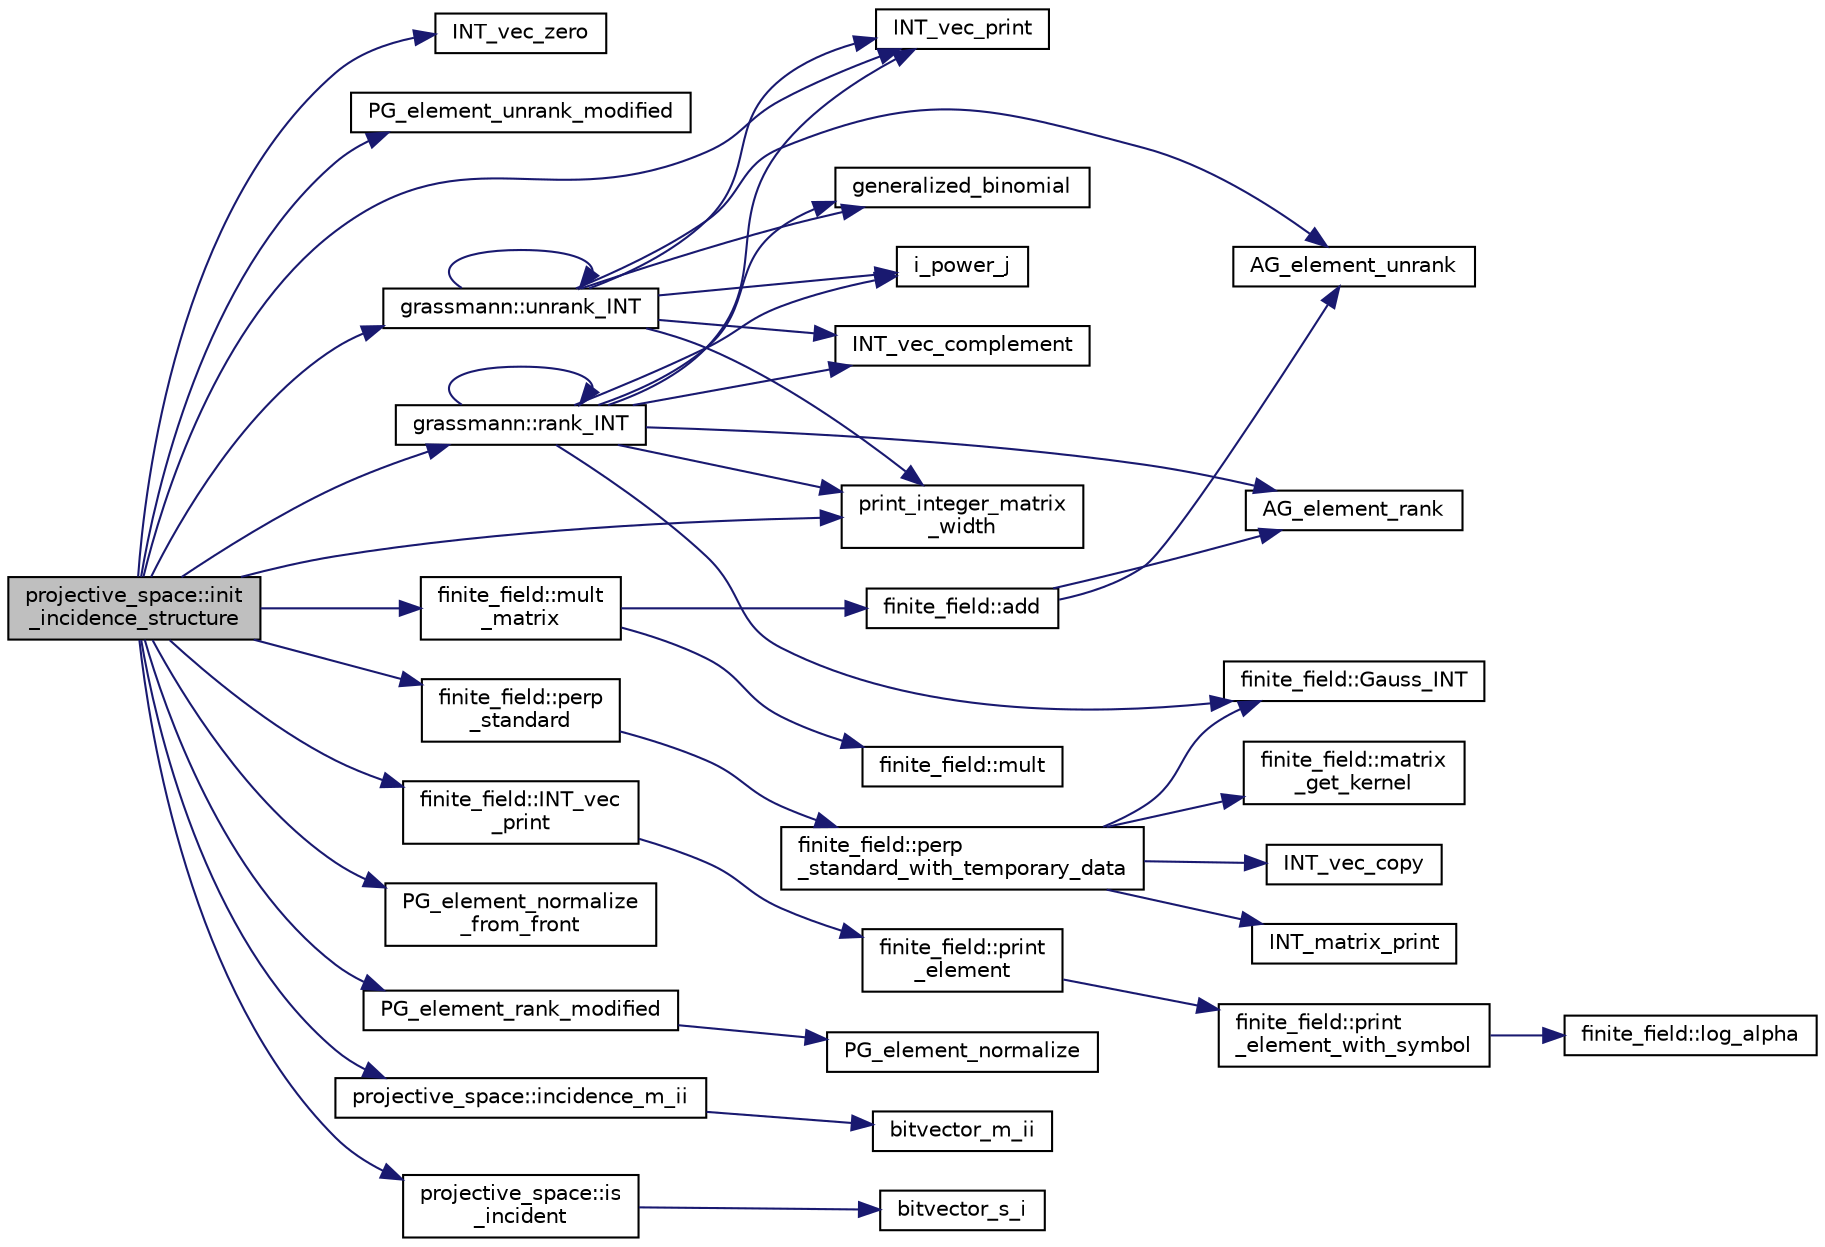 digraph "projective_space::init_incidence_structure"
{
  edge [fontname="Helvetica",fontsize="10",labelfontname="Helvetica",labelfontsize="10"];
  node [fontname="Helvetica",fontsize="10",shape=record];
  rankdir="LR";
  Node1746 [label="projective_space::init\l_incidence_structure",height=0.2,width=0.4,color="black", fillcolor="grey75", style="filled", fontcolor="black"];
  Node1746 -> Node1747 [color="midnightblue",fontsize="10",style="solid",fontname="Helvetica"];
  Node1747 [label="INT_vec_zero",height=0.2,width=0.4,color="black", fillcolor="white", style="filled",URL="$df/dbf/sajeeb_8_c.html#aa8c9c7977203577026080f546fe4980f"];
  Node1746 -> Node1748 [color="midnightblue",fontsize="10",style="solid",fontname="Helvetica"];
  Node1748 [label="PG_element_unrank_modified",height=0.2,width=0.4,color="black", fillcolor="white", style="filled",URL="$d4/d67/geometry_8h.html#a83ae9b605d496f6a90345303f6efae64"];
  Node1746 -> Node1749 [color="midnightblue",fontsize="10",style="solid",fontname="Helvetica"];
  Node1749 [label="INT_vec_print",height=0.2,width=0.4,color="black", fillcolor="white", style="filled",URL="$df/dbf/sajeeb_8_c.html#a79a5901af0b47dd0d694109543c027fe"];
  Node1746 -> Node1750 [color="midnightblue",fontsize="10",style="solid",fontname="Helvetica"];
  Node1750 [label="finite_field::INT_vec\l_print",height=0.2,width=0.4,color="black", fillcolor="white", style="filled",URL="$df/d5a/classfinite__field.html#a9c33a61dedc197e37b014b6f8dc07f06"];
  Node1750 -> Node1751 [color="midnightblue",fontsize="10",style="solid",fontname="Helvetica"];
  Node1751 [label="finite_field::print\l_element",height=0.2,width=0.4,color="black", fillcolor="white", style="filled",URL="$df/d5a/classfinite__field.html#ab7d1f59c043d7696b8b47c92d0fedad5"];
  Node1751 -> Node1752 [color="midnightblue",fontsize="10",style="solid",fontname="Helvetica"];
  Node1752 [label="finite_field::print\l_element_with_symbol",height=0.2,width=0.4,color="black", fillcolor="white", style="filled",URL="$df/d5a/classfinite__field.html#aa0180c961aa4a0a8934cb4dc82e38a4d"];
  Node1752 -> Node1753 [color="midnightblue",fontsize="10",style="solid",fontname="Helvetica"];
  Node1753 [label="finite_field::log_alpha",height=0.2,width=0.4,color="black", fillcolor="white", style="filled",URL="$df/d5a/classfinite__field.html#a446a83ae0d281ddf44215626f0097305"];
  Node1746 -> Node1754 [color="midnightblue",fontsize="10",style="solid",fontname="Helvetica"];
  Node1754 [label="PG_element_normalize\l_from_front",height=0.2,width=0.4,color="black", fillcolor="white", style="filled",URL="$d4/d67/geometry_8h.html#af675caf5f9975573455c8d93cb56bf95"];
  Node1746 -> Node1755 [color="midnightblue",fontsize="10",style="solid",fontname="Helvetica"];
  Node1755 [label="grassmann::unrank_INT",height=0.2,width=0.4,color="black", fillcolor="white", style="filled",URL="$df/d02/classgrassmann.html#a32079405b95a6da2ba1420567d762d64"];
  Node1755 -> Node1756 [color="midnightblue",fontsize="10",style="solid",fontname="Helvetica"];
  Node1756 [label="generalized_binomial",height=0.2,width=0.4,color="black", fillcolor="white", style="filled",URL="$d2/d7c/combinatorics_8_c.html#a24762dc22e45175d18ec1ec1d2556ae8"];
  Node1755 -> Node1757 [color="midnightblue",fontsize="10",style="solid",fontname="Helvetica"];
  Node1757 [label="i_power_j",height=0.2,width=0.4,color="black", fillcolor="white", style="filled",URL="$de/dc5/algebra__and__number__theory_8h.html#a39b321523e8957d701618bb5cac542b5"];
  Node1755 -> Node1758 [color="midnightblue",fontsize="10",style="solid",fontname="Helvetica"];
  Node1758 [label="AG_element_unrank",height=0.2,width=0.4,color="black", fillcolor="white", style="filled",URL="$d4/d67/geometry_8h.html#a4a33b86c87b2879b97cfa1327abe2885"];
  Node1755 -> Node1749 [color="midnightblue",fontsize="10",style="solid",fontname="Helvetica"];
  Node1755 -> Node1755 [color="midnightblue",fontsize="10",style="solid",fontname="Helvetica"];
  Node1755 -> Node1759 [color="midnightblue",fontsize="10",style="solid",fontname="Helvetica"];
  Node1759 [label="INT_vec_complement",height=0.2,width=0.4,color="black", fillcolor="white", style="filled",URL="$d5/db4/io__and__os_8h.html#a2a0a724647575fcd3090c763985eb81a"];
  Node1755 -> Node1760 [color="midnightblue",fontsize="10",style="solid",fontname="Helvetica"];
  Node1760 [label="print_integer_matrix\l_width",height=0.2,width=0.4,color="black", fillcolor="white", style="filled",URL="$d5/db4/io__and__os_8h.html#aa78f3e73fc2179251bd15adbcc31573f"];
  Node1746 -> Node1760 [color="midnightblue",fontsize="10",style="solid",fontname="Helvetica"];
  Node1746 -> Node1761 [color="midnightblue",fontsize="10",style="solid",fontname="Helvetica"];
  Node1761 [label="grassmann::rank_INT",height=0.2,width=0.4,color="black", fillcolor="white", style="filled",URL="$df/d02/classgrassmann.html#a1fa95ce7ecebd48b04c7a0dc75491184"];
  Node1761 -> Node1760 [color="midnightblue",fontsize="10",style="solid",fontname="Helvetica"];
  Node1761 -> Node1762 [color="midnightblue",fontsize="10",style="solid",fontname="Helvetica"];
  Node1762 [label="finite_field::Gauss_INT",height=0.2,width=0.4,color="black", fillcolor="white", style="filled",URL="$df/d5a/classfinite__field.html#adb676d2e80341b53751326e3a58beb11"];
  Node1761 -> Node1749 [color="midnightblue",fontsize="10",style="solid",fontname="Helvetica"];
  Node1761 -> Node1759 [color="midnightblue",fontsize="10",style="solid",fontname="Helvetica"];
  Node1761 -> Node1757 [color="midnightblue",fontsize="10",style="solid",fontname="Helvetica"];
  Node1761 -> Node1756 [color="midnightblue",fontsize="10",style="solid",fontname="Helvetica"];
  Node1761 -> Node1761 [color="midnightblue",fontsize="10",style="solid",fontname="Helvetica"];
  Node1761 -> Node1763 [color="midnightblue",fontsize="10",style="solid",fontname="Helvetica"];
  Node1763 [label="AG_element_rank",height=0.2,width=0.4,color="black", fillcolor="white", style="filled",URL="$d4/d67/geometry_8h.html#ab2ac908d07dd8038fd996e26bdc75c17"];
  Node1746 -> Node1764 [color="midnightblue",fontsize="10",style="solid",fontname="Helvetica"];
  Node1764 [label="finite_field::mult\l_matrix",height=0.2,width=0.4,color="black", fillcolor="white", style="filled",URL="$df/d5a/classfinite__field.html#a48517f15dfd7b21c37e0975855f1ada2"];
  Node1764 -> Node1765 [color="midnightblue",fontsize="10",style="solid",fontname="Helvetica"];
  Node1765 [label="finite_field::add",height=0.2,width=0.4,color="black", fillcolor="white", style="filled",URL="$df/d5a/classfinite__field.html#a8f12328a27500f3c7be0c849ebbc9d14"];
  Node1765 -> Node1758 [color="midnightblue",fontsize="10",style="solid",fontname="Helvetica"];
  Node1765 -> Node1763 [color="midnightblue",fontsize="10",style="solid",fontname="Helvetica"];
  Node1764 -> Node1766 [color="midnightblue",fontsize="10",style="solid",fontname="Helvetica"];
  Node1766 [label="finite_field::mult",height=0.2,width=0.4,color="black", fillcolor="white", style="filled",URL="$df/d5a/classfinite__field.html#a24fb5917aa6d4d656fd855b7f44a13b0"];
  Node1746 -> Node1767 [color="midnightblue",fontsize="10",style="solid",fontname="Helvetica"];
  Node1767 [label="PG_element_rank_modified",height=0.2,width=0.4,color="black", fillcolor="white", style="filled",URL="$d4/d67/geometry_8h.html#a9cd1a8bf5b88a038e33862f6c2c3dd36"];
  Node1767 -> Node1768 [color="midnightblue",fontsize="10",style="solid",fontname="Helvetica"];
  Node1768 [label="PG_element_normalize",height=0.2,width=0.4,color="black", fillcolor="white", style="filled",URL="$df/de4/projective_8_c.html#a5a4c3c1158bad6bab0d786c616bd0996"];
  Node1746 -> Node1769 [color="midnightblue",fontsize="10",style="solid",fontname="Helvetica"];
  Node1769 [label="projective_space::incidence_m_ii",height=0.2,width=0.4,color="black", fillcolor="white", style="filled",URL="$d2/d17/classprojective__space.html#adafef534cb822f51289101e7d465ede2"];
  Node1769 -> Node1770 [color="midnightblue",fontsize="10",style="solid",fontname="Helvetica"];
  Node1770 [label="bitvector_m_ii",height=0.2,width=0.4,color="black", fillcolor="white", style="filled",URL="$df/dbf/sajeeb_8_c.html#a31da55e2b26316d582cd322dc670b67b"];
  Node1746 -> Node1771 [color="midnightblue",fontsize="10",style="solid",fontname="Helvetica"];
  Node1771 [label="finite_field::perp\l_standard",height=0.2,width=0.4,color="black", fillcolor="white", style="filled",URL="$df/d5a/classfinite__field.html#a2f5bc92908aea624a8d9179d2a9ba057"];
  Node1771 -> Node1772 [color="midnightblue",fontsize="10",style="solid",fontname="Helvetica"];
  Node1772 [label="finite_field::perp\l_standard_with_temporary_data",height=0.2,width=0.4,color="black", fillcolor="white", style="filled",URL="$df/d5a/classfinite__field.html#aae3cca9b5f19ae969a9c5349d14f41c0"];
  Node1772 -> Node1773 [color="midnightblue",fontsize="10",style="solid",fontname="Helvetica"];
  Node1773 [label="INT_vec_copy",height=0.2,width=0.4,color="black", fillcolor="white", style="filled",URL="$df/dbf/sajeeb_8_c.html#ac2d875e27e009af6ec04d17254d11075"];
  Node1772 -> Node1774 [color="midnightblue",fontsize="10",style="solid",fontname="Helvetica"];
  Node1774 [label="INT_matrix_print",height=0.2,width=0.4,color="black", fillcolor="white", style="filled",URL="$d5/db4/io__and__os_8h.html#afd4180a24bef3a2b584668a4eaf607ff"];
  Node1772 -> Node1762 [color="midnightblue",fontsize="10",style="solid",fontname="Helvetica"];
  Node1772 -> Node1775 [color="midnightblue",fontsize="10",style="solid",fontname="Helvetica"];
  Node1775 [label="finite_field::matrix\l_get_kernel",height=0.2,width=0.4,color="black", fillcolor="white", style="filled",URL="$df/d5a/classfinite__field.html#ac45780a927cee936df13d04d30d2d248"];
  Node1746 -> Node1776 [color="midnightblue",fontsize="10",style="solid",fontname="Helvetica"];
  Node1776 [label="projective_space::is\l_incident",height=0.2,width=0.4,color="black", fillcolor="white", style="filled",URL="$d2/d17/classprojective__space.html#a225780a9f3d266bc425b3be0cf5bc0ff"];
  Node1776 -> Node1777 [color="midnightblue",fontsize="10",style="solid",fontname="Helvetica"];
  Node1777 [label="bitvector_s_i",height=0.2,width=0.4,color="black", fillcolor="white", style="filled",URL="$df/dbf/sajeeb_8_c.html#ac0135a3681a44df3fe7af1545676fbe2"];
}
